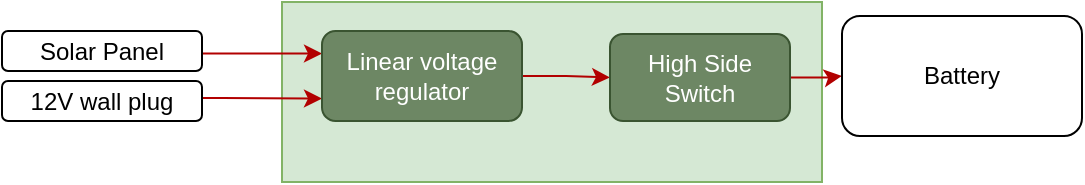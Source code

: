 <mxfile version="14.9.6" type="device"><diagram id="ji-vGco4niQWB7teHTYF" name="Page-1"><mxGraphModel dx="813" dy="465" grid="1" gridSize="10" guides="1" tooltips="1" connect="1" arrows="1" fold="1" page="1" pageScale="1" pageWidth="827" pageHeight="1169" math="0" shadow="0"><root><mxCell id="0"/><mxCell id="1" parent="0"/><mxCell id="M0c5sU2bMfk0d5dqkIea-1" value="" style="rounded=0;whiteSpace=wrap;html=1;fillColor=#d5e8d4;strokeColor=#82b366;" vertex="1" parent="1"><mxGeometry x="160" y="110" width="270" height="90" as="geometry"/></mxCell><mxCell id="M0c5sU2bMfk0d5dqkIea-2" style="rounded=0;orthogonalLoop=1;jettySize=auto;html=1;entryX=0;entryY=0.25;entryDx=0;entryDy=0;fillColor=#e51400;strokeColor=#B20000;jumpSize=10;jumpStyle=none;strokeWidth=1;edgeStyle=orthogonalEdgeStyle;" edge="1" parent="1" source="M0c5sU2bMfk0d5dqkIea-3" target="M0c5sU2bMfk0d5dqkIea-7"><mxGeometry relative="1" as="geometry"><Array as="points"><mxPoint x="150" y="136"/></Array></mxGeometry></mxCell><mxCell id="M0c5sU2bMfk0d5dqkIea-3" value="Solar Panel" style="rounded=1;whiteSpace=wrap;html=1;" vertex="1" parent="1"><mxGeometry x="20" y="124.5" width="100" height="20" as="geometry"/></mxCell><mxCell id="M0c5sU2bMfk0d5dqkIea-4" style="rounded=0;orthogonalLoop=1;jettySize=auto;html=1;fillColor=#e51400;strokeColor=#B20000;jumpSize=10;jumpStyle=none;strokeWidth=1;edgeStyle=orthogonalEdgeStyle;entryX=0;entryY=0.75;entryDx=0;entryDy=0;" edge="1" parent="1" source="M0c5sU2bMfk0d5dqkIea-5" target="M0c5sU2bMfk0d5dqkIea-7"><mxGeometry relative="1" as="geometry"><Array as="points"><mxPoint x="130" y="158"/><mxPoint x="130" y="158"/></Array></mxGeometry></mxCell><mxCell id="M0c5sU2bMfk0d5dqkIea-5" value="12V wall plug" style="rounded=1;whiteSpace=wrap;html=1;" vertex="1" parent="1"><mxGeometry x="20" y="149.5" width="100" height="20" as="geometry"/></mxCell><mxCell id="M0c5sU2bMfk0d5dqkIea-6" style="rounded=0;jumpStyle=none;jumpSize=10;orthogonalLoop=1;jettySize=auto;html=1;strokeWidth=1;edgeStyle=orthogonalEdgeStyle;entryX=0;entryY=0.5;entryDx=0;entryDy=0;fillColor=#e51400;strokeColor=#B20000;" edge="1" parent="1" source="M0c5sU2bMfk0d5dqkIea-7" target="M0c5sU2bMfk0d5dqkIea-8"><mxGeometry relative="1" as="geometry"/></mxCell><mxCell id="M0c5sU2bMfk0d5dqkIea-7" value="Linear voltage regulator" style="rounded=1;whiteSpace=wrap;html=1;fillColor=#6d8764;strokeColor=#3A5431;fontColor=#ffffff;" vertex="1" parent="1"><mxGeometry x="180" y="124.5" width="100" height="45" as="geometry"/></mxCell><mxCell id="M0c5sU2bMfk0d5dqkIea-10" style="edgeStyle=orthogonalEdgeStyle;rounded=0;orthogonalLoop=1;jettySize=auto;html=1;entryX=0;entryY=0.5;entryDx=0;entryDy=0;fillColor=#e51400;strokeColor=#B20000;" edge="1" parent="1" source="M0c5sU2bMfk0d5dqkIea-8" target="M0c5sU2bMfk0d5dqkIea-9"><mxGeometry relative="1" as="geometry"/></mxCell><mxCell id="M0c5sU2bMfk0d5dqkIea-8" value="High Side Switch" style="whiteSpace=wrap;html=1;rounded=1;strokeColor=#3A5431;fillColor=#6d8764;fontColor=#ffffff;" vertex="1" parent="1"><mxGeometry x="324" y="126" width="90" height="43.5" as="geometry"/></mxCell><mxCell id="M0c5sU2bMfk0d5dqkIea-9" value="Battery" style="rounded=1;whiteSpace=wrap;html=1;" vertex="1" parent="1"><mxGeometry x="440" y="117" width="120" height="60" as="geometry"/></mxCell></root></mxGraphModel></diagram></mxfile>